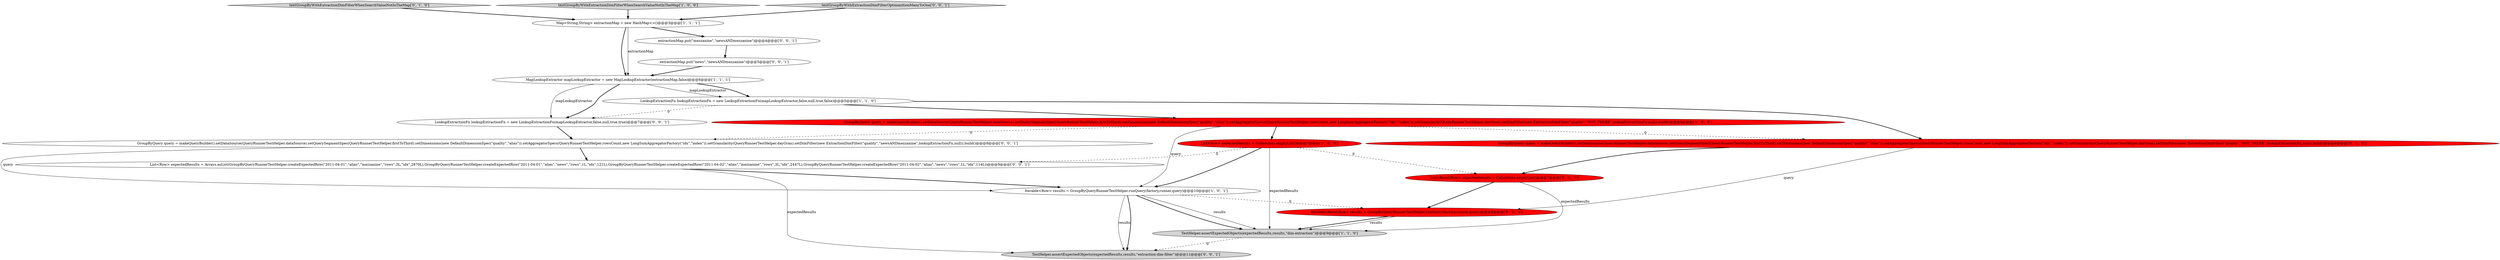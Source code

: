 digraph {
18 [style = filled, label = "TestHelper.assertExpectedObjects(expectedResults,results,\"extraction-dim-filter\")@@@11@@@['0', '0', '1']", fillcolor = lightgray, shape = ellipse image = "AAA0AAABBB3BBB"];
12 [style = filled, label = "extractionMap.put(\"mezzanine\",\"newsANDmezzanine\")@@@4@@@['0', '0', '1']", fillcolor = white, shape = ellipse image = "AAA0AAABBB3BBB"];
2 [style = filled, label = "LookupExtractionFn lookupExtractionFn = new LookupExtractionFn(mapLookupExtractor,false,null,true,false)@@@5@@@['1', '1', '0']", fillcolor = white, shape = ellipse image = "AAA0AAABBB1BBB"];
3 [style = filled, label = "List<Row> expectedResults = Collections.emptyList()@@@7@@@['1', '0', '0']", fillcolor = red, shape = ellipse image = "AAA1AAABBB1BBB"];
1 [style = filled, label = "TestHelper.assertExpectedObjects(expectedResults,results,\"dim-extraction\")@@@9@@@['1', '1', '0']", fillcolor = lightgray, shape = ellipse image = "AAA0AAABBB1BBB"];
10 [style = filled, label = "List<ResultRow> expectedResults = Collections.emptyList()@@@7@@@['0', '1', '0']", fillcolor = red, shape = ellipse image = "AAA1AAABBB2BBB"];
4 [style = filled, label = "Map<String,String> extractionMap = new HashMap<>()@@@3@@@['1', '1', '1']", fillcolor = white, shape = ellipse image = "AAA0AAABBB1BBB"];
8 [style = filled, label = "testGroupByWithExtractionDimFilterWhenSearchValueNotInTheMap['0', '1', '0']", fillcolor = lightgray, shape = diamond image = "AAA0AAABBB2BBB"];
17 [style = filled, label = "List<Row> expectedResults = Arrays.asList(GroupByQueryRunnerTestHelper.createExpectedRow(\"2011-04-01\",\"alias\",\"mezzanine\",\"rows\",3L,\"idx\",2870L),GroupByQueryRunnerTestHelper.createExpectedRow(\"2011-04-01\",\"alias\",\"news\",\"rows\",1L,\"idx\",121L),GroupByQueryRunnerTestHelper.createExpectedRow(\"2011-04-02\",\"alias\",\"mezzanine\",\"rows\",3L,\"idx\",2447L),GroupByQueryRunnerTestHelper.createExpectedRow(\"2011-04-02\",\"alias\",\"news\",\"rows\",1L,\"idx\",114L))@@@9@@@['0', '0', '1']", fillcolor = white, shape = ellipse image = "AAA0AAABBB3BBB"];
6 [style = filled, label = "MapLookupExtractor mapLookupExtractor = new MapLookupExtractor(extractionMap,false)@@@6@@@['1', '1', '1']", fillcolor = white, shape = ellipse image = "AAA0AAABBB1BBB"];
7 [style = filled, label = "testGroupByWithExtractionDimFilterWhenSearchValueNotInTheMap['1', '0', '0']", fillcolor = lightgray, shape = diamond image = "AAA0AAABBB1BBB"];
5 [style = filled, label = "GroupByQuery query = makeQueryBuilder().setDataSource(QueryRunnerTestHelper.dataSource).setQuerySegmentSpec(QueryRunnerTestHelper.firstToThird).setDimensions(new DefaultDimensionSpec(\"quality\",\"alias\")).setAggregatorSpecs(QueryRunnerTestHelper.rowsCount,new LongSumAggregatorFactory(\"idx\",\"index\")).setGranularity(QueryRunnerTestHelper.dayGran).setDimFilter(new ExtractionDimFilter(\"quality\",\"NOT_THERE\",lookupExtractionFn,null)).build()@@@6@@@['1', '0', '0']", fillcolor = red, shape = ellipse image = "AAA1AAABBB1BBB"];
14 [style = filled, label = "GroupByQuery query = makeQueryBuilder().setDataSource(QueryRunnerTestHelper.dataSource).setQuerySegmentSpec(QueryRunnerTestHelper.firstToThird).setDimensions(new DefaultDimensionSpec(\"quality\",\"alias\")).setAggregatorSpecs(QueryRunnerTestHelper.rowsCount,new LongSumAggregatorFactory(\"idx\",\"index\")).setGranularity(QueryRunnerTestHelper.dayGran).setDimFilter(new ExtractionDimFilter(\"quality\",\"newsANDmezzanine\",lookupExtractionFn,null)).build()@@@8@@@['0', '0', '1']", fillcolor = white, shape = ellipse image = "AAA0AAABBB3BBB"];
11 [style = filled, label = "Iterable<ResultRow> results = GroupByQueryRunnerTestHelper.runQuery(factory,runner,query)@@@8@@@['0', '1', '0']", fillcolor = red, shape = ellipse image = "AAA1AAABBB2BBB"];
16 [style = filled, label = "extractionMap.put(\"news\",\"newsANDmezzanine\")@@@5@@@['0', '0', '1']", fillcolor = white, shape = ellipse image = "AAA0AAABBB3BBB"];
9 [style = filled, label = "GroupByQuery query = makeQueryBuilder().setDataSource(QueryRunnerTestHelper.dataSource).setQuerySegmentSpec(QueryRunnerTestHelper.firstToThird).setDimensions(new DefaultDimensionSpec(\"quality\",\"alias\")).setAggregatorSpecs(QueryRunnerTestHelper.rowsCount,new LongSumAggregatorFactory(\"idx\",\"index\")).setGranularity(QueryRunnerTestHelper.dayGran).setDimFilter(new ExtractionDimFilter(\"quality\",\"NOT_THERE\",lookupExtractionFn,null)).build()@@@6@@@['0', '1', '0']", fillcolor = red, shape = ellipse image = "AAA1AAABBB2BBB"];
0 [style = filled, label = "Iterable<Row> results = GroupByQueryRunnerTestHelper.runQuery(factory,runner,query)@@@10@@@['1', '0', '1']", fillcolor = white, shape = ellipse image = "AAA0AAABBB1BBB"];
13 [style = filled, label = "LookupExtractionFn lookupExtractionFn = new LookupExtractionFn(mapLookupExtractor,false,null,true,true)@@@7@@@['0', '0', '1']", fillcolor = white, shape = ellipse image = "AAA0AAABBB3BBB"];
15 [style = filled, label = "testGroupByWithExtractionDimFilterOptimazitionManyToOne['0', '0', '1']", fillcolor = lightgray, shape = diamond image = "AAA0AAABBB3BBB"];
5->3 [style = bold, label=""];
5->14 [style = dashed, label="0"];
3->17 [style = dashed, label="0"];
3->1 [style = solid, label="expectedResults"];
4->6 [style = bold, label=""];
11->1 [style = bold, label=""];
6->2 [style = solid, label="mapLookupExtractor"];
16->6 [style = bold, label=""];
10->1 [style = solid, label="expectedResults"];
5->9 [style = dashed, label="0"];
17->18 [style = solid, label="expectedResults"];
14->17 [style = bold, label=""];
5->0 [style = solid, label="query"];
0->11 [style = dashed, label="0"];
12->16 [style = bold, label=""];
1->18 [style = dashed, label="0"];
7->4 [style = bold, label=""];
2->9 [style = bold, label=""];
9->10 [style = bold, label=""];
3->0 [style = bold, label=""];
6->13 [style = solid, label="mapLookupExtractor"];
9->11 [style = solid, label="query"];
4->6 [style = solid, label="extractionMap"];
6->2 [style = bold, label=""];
17->0 [style = bold, label=""];
2->13 [style = dashed, label="0"];
0->1 [style = bold, label=""];
6->13 [style = bold, label=""];
0->1 [style = solid, label="results"];
0->18 [style = solid, label="results"];
15->4 [style = bold, label=""];
4->12 [style = bold, label=""];
0->18 [style = bold, label=""];
3->10 [style = dashed, label="0"];
8->4 [style = bold, label=""];
13->14 [style = bold, label=""];
11->1 [style = solid, label="results"];
2->5 [style = bold, label=""];
10->11 [style = bold, label=""];
14->0 [style = solid, label="query"];
}
